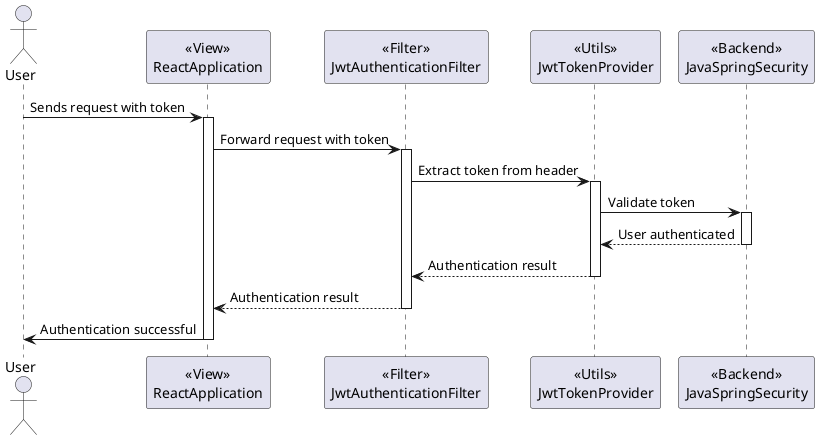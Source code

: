 @startuml

actor User

participant ReactApplication as "<<View>>\nReactApplication"
participant JwtAuthenticationFilter as "<<Filter>>\nJwtAuthenticationFilter"
participant JwtTokenProvider as "<<Utils>>\nJwtTokenProvider"
participant JavaSpringSecurity as "<<Backend>>\nJavaSpringSecurity"

User -> ReactApplication: Sends request with token
activate ReactApplication

ReactApplication -> JwtAuthenticationFilter: Forward request with token
activate JwtAuthenticationFilter

JwtAuthenticationFilter -> JwtTokenProvider: Extract token from header
activate JwtTokenProvider

JwtTokenProvider -> JavaSpringSecurity: Validate token
activate JavaSpringSecurity

JavaSpringSecurity --> JwtTokenProvider: User authenticated
deactivate JavaSpringSecurity

JwtTokenProvider --> JwtAuthenticationFilter: Authentication result
deactivate JwtTokenProvider

JwtAuthenticationFilter --> ReactApplication: Authentication result
deactivate JwtAuthenticationFilter

ReactApplication -> User: Authentication successful
deactivate ReactApplication

@enduml
